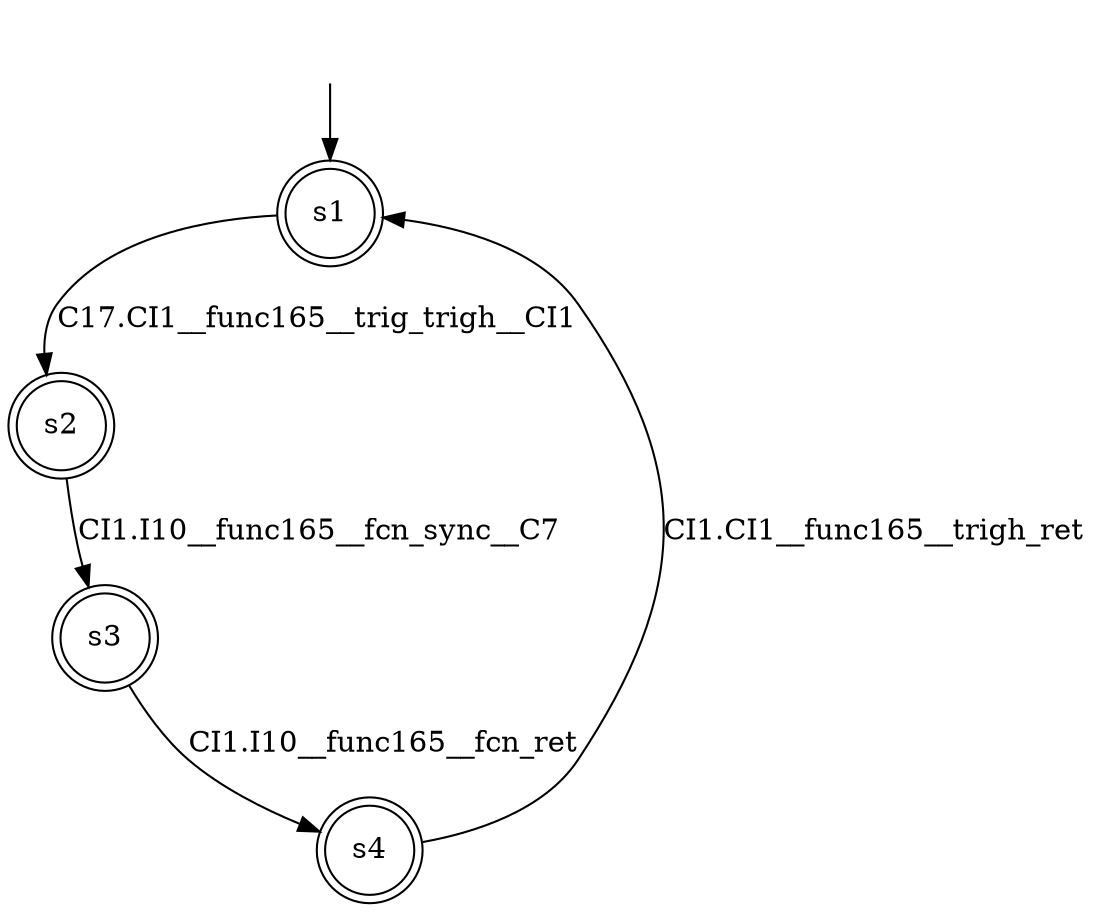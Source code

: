 digraph automaton {
	1 [label=<s1> shape="doublecircle"];
	2 [label=<s2> shape="doublecircle"];
	3 [label=<s3> shape="doublecircle"];
	4 [label=<s4> shape="doublecircle"];
	__init1 [label=<> shape="none"];
	__init1 -> 1;
	1 -> 2 [label=<C17.CI1__func165__trig_trigh__CI1> id="1-0-2"];
	2 -> 3 [label=<CI1.I10__func165__fcn_sync__C7> id="2-0-3"];
	3 -> 4 [label=<CI1.I10__func165__fcn_ret> id="3-0-4"];
	4 -> 1 [label=<CI1.CI1__func165__trigh_ret> id="4-0-1"];
}
